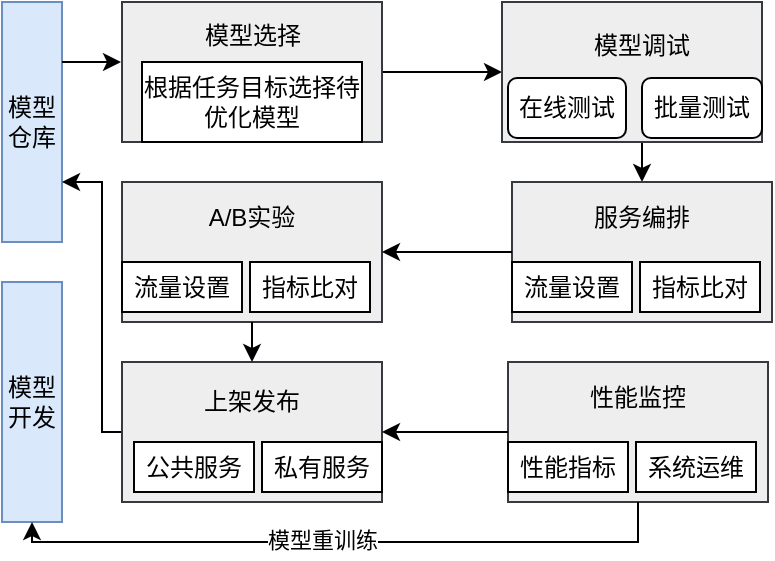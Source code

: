 <mxfile version="22.0.8" type="github" pages="3">
  <diagram name="模型迭代训练" id="vOQCpQKDUPRhvFcQO0uY">
    <mxGraphModel dx="600" dy="365" grid="1" gridSize="10" guides="1" tooltips="1" connect="1" arrows="1" fold="1" page="1" pageScale="1" pageWidth="827" pageHeight="1169" math="0" shadow="0">
      <root>
        <mxCell id="0" />
        <mxCell id="1" parent="0" />
        <mxCell id="-KXL-7Pj32lb5NfDhm4x-1" value="模型仓库" style="rounded=0;whiteSpace=wrap;html=1;fillColor=#dae8fc;strokeColor=#6c8ebf;" parent="1" vertex="1">
          <mxGeometry x="50" y="90" width="30" height="120" as="geometry" />
        </mxCell>
        <mxCell id="-KXL-7Pj32lb5NfDhm4x-2" value="模型开发" style="rounded=0;whiteSpace=wrap;html=1;fillColor=#dae8fc;strokeColor=#6c8ebf;" parent="1" vertex="1">
          <mxGeometry x="50" y="230" width="30" height="120" as="geometry" />
        </mxCell>
        <mxCell id="YMJfxToZ6Bt_KdeRJjBz-29" style="edgeStyle=orthogonalEdgeStyle;rounded=0;orthogonalLoop=1;jettySize=auto;html=1;exitX=1;exitY=0.5;exitDx=0;exitDy=0;entryX=0;entryY=0.5;entryDx=0;entryDy=0;" edge="1" parent="1" source="-KXL-7Pj32lb5NfDhm4x-3" target="-KXL-7Pj32lb5NfDhm4x-4">
          <mxGeometry relative="1" as="geometry" />
        </mxCell>
        <mxCell id="-KXL-7Pj32lb5NfDhm4x-3" value="" style="rounded=0;whiteSpace=wrap;html=1;fillColor=#eeeeee;strokeColor=#36393d;" parent="1" vertex="1">
          <mxGeometry x="110" y="90" width="130" height="70" as="geometry" />
        </mxCell>
        <mxCell id="YMJfxToZ6Bt_KdeRJjBz-28" style="edgeStyle=orthogonalEdgeStyle;rounded=0;orthogonalLoop=1;jettySize=auto;html=1;exitX=0.5;exitY=1;exitDx=0;exitDy=0;entryX=0.5;entryY=0;entryDx=0;entryDy=0;" edge="1" parent="1" source="-KXL-7Pj32lb5NfDhm4x-4" target="YMJfxToZ6Bt_KdeRJjBz-14">
          <mxGeometry relative="1" as="geometry" />
        </mxCell>
        <mxCell id="-KXL-7Pj32lb5NfDhm4x-4" value="" style="rounded=0;whiteSpace=wrap;html=1;fillColor=#eeeeee;strokeColor=#36393d;" parent="1" vertex="1">
          <mxGeometry x="300" y="90" width="130" height="70" as="geometry" />
        </mxCell>
        <mxCell id="-KXL-7Pj32lb5NfDhm4x-5" value="在线测试" style="rounded=1;whiteSpace=wrap;html=1;" parent="1" vertex="1">
          <mxGeometry x="303" y="128" width="59" height="30" as="geometry" />
        </mxCell>
        <mxCell id="-KXL-7Pj32lb5NfDhm4x-6" value="模型调试" style="rounded=1;whiteSpace=wrap;html=1;strokeColor=none;fillColor=none;" parent="1" vertex="1">
          <mxGeometry x="340" y="97" width="60" height="30" as="geometry" />
        </mxCell>
        <mxCell id="-KXL-7Pj32lb5NfDhm4x-7" value="批量测试" style="rounded=1;whiteSpace=wrap;html=1;" parent="1" vertex="1">
          <mxGeometry x="370" y="128" width="60" height="30" as="geometry" />
        </mxCell>
        <mxCell id="YMJfxToZ6Bt_KdeRJjBz-1" value="根据任务目标选择待优化模型" style="rounded=0;whiteSpace=wrap;html=1;" vertex="1" parent="1">
          <mxGeometry x="120" y="120" width="110" height="40" as="geometry" />
        </mxCell>
        <mxCell id="YMJfxToZ6Bt_KdeRJjBz-2" value="模型选择" style="text;html=1;strokeColor=none;fillColor=none;align=center;verticalAlign=middle;whiteSpace=wrap;rounded=0;" vertex="1" parent="1">
          <mxGeometry x="147.5" y="97" width="55" height="20" as="geometry" />
        </mxCell>
        <mxCell id="YMJfxToZ6Bt_KdeRJjBz-32" style="edgeStyle=orthogonalEdgeStyle;rounded=0;orthogonalLoop=1;jettySize=auto;html=1;exitX=0;exitY=0.5;exitDx=0;exitDy=0;entryX=1;entryY=0.75;entryDx=0;entryDy=0;" edge="1" parent="1" source="YMJfxToZ6Bt_KdeRJjBz-4" target="-KXL-7Pj32lb5NfDhm4x-1">
          <mxGeometry relative="1" as="geometry">
            <Array as="points">
              <mxPoint x="100" y="305" />
              <mxPoint x="100" y="180" />
            </Array>
          </mxGeometry>
        </mxCell>
        <mxCell id="YMJfxToZ6Bt_KdeRJjBz-4" value="" style="rounded=0;whiteSpace=wrap;html=1;fillColor=#eeeeee;strokeColor=#36393d;" vertex="1" parent="1">
          <mxGeometry x="110" y="270" width="130" height="70" as="geometry" />
        </mxCell>
        <mxCell id="YMJfxToZ6Bt_KdeRJjBz-5" value="上架发布" style="rounded=0;whiteSpace=wrap;html=1;fillColor=none;strokeColor=none;" vertex="1" parent="1">
          <mxGeometry x="145" y="277.5" width="60" height="25" as="geometry" />
        </mxCell>
        <mxCell id="YMJfxToZ6Bt_KdeRJjBz-6" value="私有服务" style="rounded=0;whiteSpace=wrap;html=1;fillColor=default;strokeColor=default;" vertex="1" parent="1">
          <mxGeometry x="180" y="310" width="60" height="25" as="geometry" />
        </mxCell>
        <mxCell id="YMJfxToZ6Bt_KdeRJjBz-7" value="公共服务" style="rounded=0;whiteSpace=wrap;html=1;fillColor=default;strokeColor=default;" vertex="1" parent="1">
          <mxGeometry x="116" y="310" width="60" height="25" as="geometry" />
        </mxCell>
        <mxCell id="YMJfxToZ6Bt_KdeRJjBz-12" value="" style="group" vertex="1" connectable="0" parent="1">
          <mxGeometry x="110" y="180" width="130" height="70" as="geometry" />
        </mxCell>
        <mxCell id="YMJfxToZ6Bt_KdeRJjBz-3" value="" style="rounded=0;whiteSpace=wrap;html=1;fillColor=#eeeeee;strokeColor=#36393d;" vertex="1" parent="YMJfxToZ6Bt_KdeRJjBz-12">
          <mxGeometry width="130" height="70" as="geometry" />
        </mxCell>
        <mxCell id="YMJfxToZ6Bt_KdeRJjBz-8" value="指标比对" style="rounded=0;whiteSpace=wrap;html=1;fillColor=default;strokeColor=default;" vertex="1" parent="YMJfxToZ6Bt_KdeRJjBz-12">
          <mxGeometry x="64" y="40" width="60" height="25" as="geometry" />
        </mxCell>
        <mxCell id="YMJfxToZ6Bt_KdeRJjBz-9" value="流量设置" style="rounded=0;whiteSpace=wrap;html=1;fillColor=default;strokeColor=default;" vertex="1" parent="YMJfxToZ6Bt_KdeRJjBz-12">
          <mxGeometry y="40" width="60" height="25" as="geometry" />
        </mxCell>
        <mxCell id="YMJfxToZ6Bt_KdeRJjBz-11" value="A/B实验" style="rounded=0;whiteSpace=wrap;html=1;fillColor=none;strokeColor=none;" vertex="1" parent="YMJfxToZ6Bt_KdeRJjBz-12">
          <mxGeometry x="35" y="5" width="60" height="25" as="geometry" />
        </mxCell>
        <mxCell id="YMJfxToZ6Bt_KdeRJjBz-13" value="" style="group" vertex="1" connectable="0" parent="1">
          <mxGeometry x="305" y="180" width="130" height="70" as="geometry" />
        </mxCell>
        <mxCell id="YMJfxToZ6Bt_KdeRJjBz-14" value="" style="rounded=0;whiteSpace=wrap;html=1;fillColor=#eeeeee;strokeColor=#36393d;" vertex="1" parent="YMJfxToZ6Bt_KdeRJjBz-13">
          <mxGeometry width="130" height="70" as="geometry" />
        </mxCell>
        <mxCell id="YMJfxToZ6Bt_KdeRJjBz-15" value="指标比对" style="rounded=0;whiteSpace=wrap;html=1;fillColor=default;strokeColor=default;" vertex="1" parent="YMJfxToZ6Bt_KdeRJjBz-13">
          <mxGeometry x="64" y="40" width="60" height="25" as="geometry" />
        </mxCell>
        <mxCell id="YMJfxToZ6Bt_KdeRJjBz-16" value="流量设置" style="rounded=0;whiteSpace=wrap;html=1;fillColor=default;strokeColor=default;" vertex="1" parent="YMJfxToZ6Bt_KdeRJjBz-13">
          <mxGeometry y="40" width="60" height="25" as="geometry" />
        </mxCell>
        <mxCell id="YMJfxToZ6Bt_KdeRJjBz-17" value="服务编排" style="rounded=0;whiteSpace=wrap;html=1;fillColor=none;strokeColor=none;" vertex="1" parent="YMJfxToZ6Bt_KdeRJjBz-13">
          <mxGeometry x="35" y="5" width="60" height="25" as="geometry" />
        </mxCell>
        <mxCell id="YMJfxToZ6Bt_KdeRJjBz-20" value="" style="group" vertex="1" connectable="0" parent="1">
          <mxGeometry x="303" y="270" width="130" height="70" as="geometry" />
        </mxCell>
        <mxCell id="YMJfxToZ6Bt_KdeRJjBz-21" value="" style="rounded=0;whiteSpace=wrap;html=1;fillColor=#eeeeee;strokeColor=#36393d;" vertex="1" parent="YMJfxToZ6Bt_KdeRJjBz-20">
          <mxGeometry width="130" height="70" as="geometry" />
        </mxCell>
        <mxCell id="YMJfxToZ6Bt_KdeRJjBz-22" value="系统运维" style="rounded=0;whiteSpace=wrap;html=1;fillColor=default;strokeColor=default;" vertex="1" parent="YMJfxToZ6Bt_KdeRJjBz-20">
          <mxGeometry x="64" y="40" width="60" height="25" as="geometry" />
        </mxCell>
        <mxCell id="YMJfxToZ6Bt_KdeRJjBz-23" value="性能指标" style="rounded=0;whiteSpace=wrap;html=1;fillColor=default;strokeColor=default;" vertex="1" parent="YMJfxToZ6Bt_KdeRJjBz-20">
          <mxGeometry y="40" width="60" height="25" as="geometry" />
        </mxCell>
        <mxCell id="YMJfxToZ6Bt_KdeRJjBz-24" value="性能监控" style="rounded=0;whiteSpace=wrap;html=1;fillColor=none;strokeColor=none;" vertex="1" parent="YMJfxToZ6Bt_KdeRJjBz-20">
          <mxGeometry x="35" y="5" width="60" height="25" as="geometry" />
        </mxCell>
        <mxCell id="YMJfxToZ6Bt_KdeRJjBz-25" style="edgeStyle=orthogonalEdgeStyle;rounded=0;orthogonalLoop=1;jettySize=auto;html=1;exitX=0.5;exitY=1;exitDx=0;exitDy=0;entryX=0.5;entryY=1;entryDx=0;entryDy=0;" edge="1" parent="1" source="YMJfxToZ6Bt_KdeRJjBz-21" target="-KXL-7Pj32lb5NfDhm4x-2">
          <mxGeometry relative="1" as="geometry" />
        </mxCell>
        <mxCell id="YMJfxToZ6Bt_KdeRJjBz-31" value="模型重训练" style="edgeLabel;html=1;align=center;verticalAlign=middle;resizable=0;points=[];" vertex="1" connectable="0" parent="YMJfxToZ6Bt_KdeRJjBz-25">
          <mxGeometry x="-0.117" y="-1" relative="1" as="geometry">
            <mxPoint x="-31" as="offset" />
          </mxGeometry>
        </mxCell>
        <mxCell id="YMJfxToZ6Bt_KdeRJjBz-26" style="edgeStyle=orthogonalEdgeStyle;rounded=0;orthogonalLoop=1;jettySize=auto;html=1;exitX=0.5;exitY=1;exitDx=0;exitDy=0;entryX=0.5;entryY=0;entryDx=0;entryDy=0;" edge="1" parent="1" source="YMJfxToZ6Bt_KdeRJjBz-3" target="YMJfxToZ6Bt_KdeRJjBz-4">
          <mxGeometry relative="1" as="geometry" />
        </mxCell>
        <mxCell id="YMJfxToZ6Bt_KdeRJjBz-27" style="edgeStyle=orthogonalEdgeStyle;rounded=0;orthogonalLoop=1;jettySize=auto;html=1;exitX=0;exitY=0.5;exitDx=0;exitDy=0;entryX=1;entryY=0.5;entryDx=0;entryDy=0;" edge="1" parent="1" source="YMJfxToZ6Bt_KdeRJjBz-14" target="YMJfxToZ6Bt_KdeRJjBz-3">
          <mxGeometry relative="1" as="geometry" />
        </mxCell>
        <mxCell id="YMJfxToZ6Bt_KdeRJjBz-30" style="edgeStyle=orthogonalEdgeStyle;rounded=0;orthogonalLoop=1;jettySize=auto;html=1;entryX=1;entryY=0.5;entryDx=0;entryDy=0;" edge="1" parent="1" source="YMJfxToZ6Bt_KdeRJjBz-21" target="YMJfxToZ6Bt_KdeRJjBz-4">
          <mxGeometry relative="1" as="geometry" />
        </mxCell>
        <mxCell id="YMJfxToZ6Bt_KdeRJjBz-33" style="edgeStyle=orthogonalEdgeStyle;rounded=0;orthogonalLoop=1;jettySize=auto;html=1;exitX=1;exitY=0.25;exitDx=0;exitDy=0;entryX=-0.004;entryY=0.431;entryDx=0;entryDy=0;entryPerimeter=0;" edge="1" parent="1" source="-KXL-7Pj32lb5NfDhm4x-1" target="-KXL-7Pj32lb5NfDhm4x-3">
          <mxGeometry relative="1" as="geometry" />
        </mxCell>
      </root>
    </mxGraphModel>
  </diagram>
  <diagram id="fbxYqdU-Kx4q0SOrSQS0" name="MLops架构实现">
    <mxGraphModel dx="2577" dy="1063" grid="1" gridSize="10" guides="1" tooltips="1" connect="1" arrows="1" fold="1" page="1" pageScale="1" pageWidth="827" pageHeight="1169" math="0" shadow="0">
      <root>
        <mxCell id="0" />
        <mxCell id="1" parent="0" />
        <mxCell id="o4RuP2N1qxj_iw6pKJt9-1" value="" style="rounded=0;whiteSpace=wrap;html=1;fillColor=#dae8fc;strokeColor=#6c8ebf;" parent="1" vertex="1">
          <mxGeometry x="509" y="106" width="110" height="300" as="geometry" />
        </mxCell>
        <mxCell id="o4RuP2N1qxj_iw6pKJt9-2" value="&lt;b&gt;&lt;font color=&quot;#ff0000&quot;&gt;持续监控流水线&lt;/font&gt;&lt;/b&gt;" style="rounded=0;whiteSpace=wrap;html=1;strokeColor=none;fillColor=none;" parent="1" vertex="1">
          <mxGeometry x="509" y="108" width="110" height="28" as="geometry" />
        </mxCell>
        <mxCell id="o4RuP2N1qxj_iw6pKJt9-3" value="操作监控" style="rounded=0;whiteSpace=wrap;html=1;" parent="1" vertex="1">
          <mxGeometry x="524" y="136" width="85" height="30" as="geometry" />
        </mxCell>
        <mxCell id="o4RuP2N1qxj_iw6pKJt9-4" value="资源监控" style="rounded=0;whiteSpace=wrap;html=1;" parent="1" vertex="1">
          <mxGeometry x="524" y="213" width="85" height="30" as="geometry" />
        </mxCell>
        <mxCell id="o4RuP2N1qxj_iw6pKJt9-5" value="模型监控" style="rounded=0;whiteSpace=wrap;html=1;" parent="1" vertex="1">
          <mxGeometry x="524" y="174" width="85" height="30" as="geometry" />
        </mxCell>
        <mxCell id="o4RuP2N1qxj_iw6pKJt9-6" value="效果监控" style="rounded=0;whiteSpace=wrap;html=1;" parent="1" vertex="1">
          <mxGeometry x="524" y="288" width="85" height="30" as="geometry" />
        </mxCell>
        <mxCell id="o4RuP2N1qxj_iw6pKJt9-7" value="服务监控" style="rounded=0;whiteSpace=wrap;html=1;" parent="1" vertex="1">
          <mxGeometry x="524" y="252" width="85" height="30" as="geometry" />
        </mxCell>
        <mxCell id="o4RuP2N1qxj_iw6pKJt9-8" value="数据监控" style="rounded=0;whiteSpace=wrap;html=1;" parent="1" vertex="1">
          <mxGeometry x="524" y="327" width="85" height="30" as="geometry" />
        </mxCell>
        <mxCell id="o4RuP2N1qxj_iw6pKJt9-9" value="流水线监控" style="rounded=0;whiteSpace=wrap;html=1;" parent="1" vertex="1">
          <mxGeometry x="524" y="364" width="85" height="30" as="geometry" />
        </mxCell>
        <mxCell id="o4RuP2N1qxj_iw6pKJt9-34" value="" style="rounded=0;whiteSpace=wrap;html=1;fillColor=#e1d5e7;strokeColor=#9673a6;" parent="1" vertex="1">
          <mxGeometry x="-119" y="60" width="120" height="60" as="geometry" />
        </mxCell>
        <mxCell id="o4RuP2N1qxj_iw6pKJt9-36" value="Code归档" style="rounded=0;whiteSpace=wrap;html=1;fillColor=none;strokeColor=none;" parent="1" vertex="1">
          <mxGeometry x="-95" y="62" width="67" height="20" as="geometry" />
        </mxCell>
        <mxCell id="o4RuP2N1qxj_iw6pKJt9-37" value="算法/脚本/配置/服务/模型" style="rounded=0;whiteSpace=wrap;html=1;fillColor=#ffff88;strokeColor=#36393d;" parent="1" vertex="1">
          <mxGeometry x="-115" y="82" width="107" height="32" as="geometry" />
        </mxCell>
        <mxCell id="OuwUdNs2WxtugNAK-we9-69" style="edgeStyle=orthogonalEdgeStyle;rounded=0;orthogonalLoop=1;jettySize=auto;html=1;exitX=1;exitY=0.5;exitDx=0;exitDy=0;entryX=0;entryY=0.5;entryDx=0;entryDy=0;" edge="1" parent="1" target="o4RuP2N1qxj_iw6pKJt9-17">
          <mxGeometry relative="1" as="geometry">
            <mxPoint x="497" y="91" as="sourcePoint" />
            <mxPoint x="468.72" y="373.275" as="targetPoint" />
            <Array as="points">
              <mxPoint x="507" y="91" />
              <mxPoint x="507" y="406" />
            </Array>
          </mxGeometry>
        </mxCell>
        <mxCell id="o4RuP2N1qxj_iw6pKJt9-38" value="" style="rounded=0;whiteSpace=wrap;html=1;fillColor=#eeeeee;strokeColor=#36393d;" parent="1" vertex="1">
          <mxGeometry x="8" y="60" width="492" height="62" as="geometry" />
        </mxCell>
        <mxCell id="o4RuP2N1qxj_iw6pKJt9-47" style="edgeStyle=orthogonalEdgeStyle;rounded=0;orthogonalLoop=1;jettySize=auto;html=1;exitX=1;exitY=0.5;exitDx=0;exitDy=0;entryX=0;entryY=0.5;entryDx=0;entryDy=0;" parent="1" source="o4RuP2N1qxj_iw6pKJt9-40" target="o4RuP2N1qxj_iw6pKJt9-41" edge="1">
          <mxGeometry relative="1" as="geometry" />
        </mxCell>
        <mxCell id="o4RuP2N1qxj_iw6pKJt9-40" value="代码仓" style="rounded=0;whiteSpace=wrap;html=1;fillColor=#ffff88;strokeColor=#36393d;" parent="1" vertex="1">
          <mxGeometry x="14" y="82" width="60" height="30" as="geometry" />
        </mxCell>
        <mxCell id="o4RuP2N1qxj_iw6pKJt9-48" style="edgeStyle=orthogonalEdgeStyle;rounded=0;orthogonalLoop=1;jettySize=auto;html=1;exitX=1;exitY=0.5;exitDx=0;exitDy=0;entryX=0;entryY=0.5;entryDx=0;entryDy=0;" parent="1" source="o4RuP2N1qxj_iw6pKJt9-41" target="o4RuP2N1qxj_iw6pKJt9-43" edge="1">
          <mxGeometry relative="1" as="geometry" />
        </mxCell>
        <mxCell id="o4RuP2N1qxj_iw6pKJt9-41" value="静态扫描-&amp;gt;编译-&amp;gt;测试-&amp;gt;打包" style="rounded=0;whiteSpace=wrap;html=1;fillColor=#ffff88;strokeColor=#36393d;" parent="1" vertex="1">
          <mxGeometry x="95" y="82" width="160" height="30" as="geometry" />
        </mxCell>
        <mxCell id="o4RuP2N1qxj_iw6pKJt9-80" style="edgeStyle=orthogonalEdgeStyle;rounded=0;orthogonalLoop=1;jettySize=auto;html=1;" parent="1" source="o4RuP2N1qxj_iw6pKJt9-43" target="o4RuP2N1qxj_iw6pKJt9-49" edge="1">
          <mxGeometry relative="1" as="geometry" />
        </mxCell>
        <mxCell id="o4RuP2N1qxj_iw6pKJt9-43" value="发布" style="rounded=0;whiteSpace=wrap;html=1;fillColor=#ffff88;strokeColor=#36393d;" parent="1" vertex="1">
          <mxGeometry x="275" y="82" width="41" height="30" as="geometry" />
        </mxCell>
        <mxCell id="o4RuP2N1qxj_iw6pKJt9-44" value="&lt;b&gt;&lt;font color=&quot;#ff0000&quot;&gt;持续集成水流线&lt;/font&gt;&lt;/b&gt;" style="rounded=1;whiteSpace=wrap;html=1;fillColor=none;strokeColor=none;" parent="1" vertex="1">
          <mxGeometry x="200" y="62" width="120" height="20" as="geometry" />
        </mxCell>
        <mxCell id="o4RuP2N1qxj_iw6pKJt9-46" style="edgeStyle=orthogonalEdgeStyle;rounded=0;orthogonalLoop=1;jettySize=auto;html=1;exitX=1;exitY=0.5;exitDx=0;exitDy=0;entryX=-0.015;entryY=0.527;entryDx=0;entryDy=0;entryPerimeter=0;" parent="1" source="o4RuP2N1qxj_iw6pKJt9-37" target="o4RuP2N1qxj_iw6pKJt9-40" edge="1">
          <mxGeometry relative="1" as="geometry" />
        </mxCell>
        <mxCell id="o4RuP2N1qxj_iw6pKJt9-49" value="代码+数据+&lt;br&gt;模型持续集成" style="shape=parallelogram;perimeter=parallelogramPerimeter;whiteSpace=wrap;html=1;fixedSize=1;fillColor=#cdeb8b;strokeColor=#36393d;" parent="1" vertex="1">
          <mxGeometry x="358" y="77" width="139" height="40" as="geometry" />
        </mxCell>
        <mxCell id="o4RuP2N1qxj_iw6pKJt9-52" value="" style="group" parent="1" vertex="1" connectable="0">
          <mxGeometry x="74" y="289" width="290" height="40" as="geometry" />
        </mxCell>
        <mxCell id="o4RuP2N1qxj_iw6pKJt9-28" value="" style="shape=dataStorage;whiteSpace=wrap;html=1;fixedSize=1;rotation=0;fillColor=#d5e8d4;strokeColor=#82b366;" parent="o4RuP2N1qxj_iw6pKJt9-52" vertex="1">
          <mxGeometry x="50" width="240" height="40" as="geometry" />
        </mxCell>
        <mxCell id="o4RuP2N1qxj_iw6pKJt9-31" value="数据处理" style="rounded=0;whiteSpace=wrap;html=1;" parent="o4RuP2N1qxj_iw6pKJt9-52" vertex="1">
          <mxGeometry x="75" y="14.9" width="54" height="23.1" as="geometry" />
        </mxCell>
        <mxCell id="o4RuP2N1qxj_iw6pKJt9-32" value="模型重训练" style="rounded=0;whiteSpace=wrap;html=1;" parent="o4RuP2N1qxj_iw6pKJt9-52" vertex="1">
          <mxGeometry x="137" y="14.9" width="67.4" height="23.1" as="geometry" />
        </mxCell>
        <mxCell id="o4RuP2N1qxj_iw6pKJt9-33" value="模型评估" style="rounded=0;whiteSpace=wrap;html=1;" parent="o4RuP2N1qxj_iw6pKJt9-52" vertex="1">
          <mxGeometry x="210" y="14.9" width="58.1" height="23.1" as="geometry" />
        </mxCell>
        <mxCell id="OuwUdNs2WxtugNAK-we9-46" value="&lt;b style=&quot;border-color: var(--border-color); color: rgb(255, 0, 0);&quot;&gt;模型持续训练流水线&lt;/b&gt;" style="text;html=1;strokeColor=none;fillColor=none;align=center;verticalAlign=middle;whiteSpace=wrap;rounded=0;" vertex="1" parent="o4RuP2N1qxj_iw6pKJt9-52">
          <mxGeometry x="115" width="112" height="11" as="geometry" />
        </mxCell>
        <mxCell id="o4RuP2N1qxj_iw6pKJt9-55" value="&lt;br&gt;结构化数据/特征库（&lt;b&gt;本地+远端&lt;/b&gt;）" style="strokeWidth=2;html=1;shape=mxgraph.flowchart.database;whiteSpace=wrap;" parent="1" vertex="1">
          <mxGeometry x="300" y="193" width="94" height="50" as="geometry" />
        </mxCell>
        <mxCell id="o4RuP2N1qxj_iw6pKJt9-56" style="edgeStyle=orthogonalEdgeStyle;rounded=0;orthogonalLoop=1;jettySize=auto;html=1;exitX=1;exitY=0.5;exitDx=0;exitDy=0;exitPerimeter=0;entryX=0.878;entryY=0.005;entryDx=0;entryDy=0;entryPerimeter=0;" parent="1" source="o4RuP2N1qxj_iw6pKJt9-55" target="OuwUdNs2WxtugNAK-we9-65" edge="1">
          <mxGeometry relative="1" as="geometry">
            <mxPoint x="413" y="340" as="targetPoint" />
          </mxGeometry>
        </mxCell>
        <mxCell id="o4RuP2N1qxj_iw6pKJt9-57" style="edgeStyle=orthogonalEdgeStyle;rounded=0;orthogonalLoop=1;jettySize=auto;html=1;exitX=0.341;exitY=0.988;exitDx=0;exitDy=0;exitPerimeter=0;entryX=0.867;entryY=0.026;entryDx=0;entryDy=0;entryPerimeter=0;" parent="1" source="o4RuP2N1qxj_iw6pKJt9-55" target="o4RuP2N1qxj_iw6pKJt9-28" edge="1">
          <mxGeometry relative="1" as="geometry">
            <Array as="points" />
          </mxGeometry>
        </mxCell>
        <mxCell id="6F16asi0JAcUh3ctn1R7-11" style="edgeStyle=orthogonalEdgeStyle;rounded=0;orthogonalLoop=1;jettySize=auto;html=1;exitX=0;exitY=0.5;exitDx=0;exitDy=0;exitPerimeter=0;entryX=0;entryY=0.5;entryDx=0;entryDy=0;fontStyle=0" edge="1" parent="1" source="o4RuP2N1qxj_iw6pKJt9-58" target="OuwUdNs2WxtugNAK-we9-17">
          <mxGeometry relative="1" as="geometry" />
        </mxCell>
        <mxCell id="6F16asi0JAcUh3ctn1R7-12" value="&lt;b&gt;读取&lt;/b&gt;" style="edgeLabel;html=1;align=center;verticalAlign=middle;resizable=0;points=[];" vertex="1" connectable="0" parent="6F16asi0JAcUh3ctn1R7-11">
          <mxGeometry x="-0.096" y="1" relative="1" as="geometry">
            <mxPoint as="offset" />
          </mxGeometry>
        </mxCell>
        <mxCell id="o4RuP2N1qxj_iw6pKJt9-58" value="多源数据" style="strokeWidth=2;html=1;shape=mxgraph.flowchart.database;whiteSpace=wrap;" parent="1" vertex="1">
          <mxGeometry x="-100" y="143" width="60" height="35" as="geometry" />
        </mxCell>
        <mxCell id="o4RuP2N1qxj_iw6pKJt9-69" style="edgeStyle=orthogonalEdgeStyle;rounded=0;orthogonalLoop=1;jettySize=auto;html=1;exitX=1;exitY=0.5;exitDx=0;exitDy=0;entryX=0.5;entryY=0;entryDx=0;entryDy=0;entryPerimeter=0;" parent="1" source="o4RuP2N1qxj_iw6pKJt9-64" target="o4RuP2N1qxj_iw6pKJt9-55" edge="1">
          <mxGeometry relative="1" as="geometry">
            <Array as="points">
              <mxPoint x="347" y="161" />
            </Array>
          </mxGeometry>
        </mxCell>
        <mxCell id="OuwUdNs2WxtugNAK-we9-13" value="" style="group" vertex="1" connectable="0" parent="1">
          <mxGeometry x="-20" y="125" width="340" height="57.75" as="geometry" />
        </mxCell>
        <mxCell id="o4RuP2N1qxj_iw6pKJt9-70" value="" style="group" parent="OuwUdNs2WxtugNAK-we9-13" vertex="1" connectable="0">
          <mxGeometry y="20" width="340" height="37.75" as="geometry" />
        </mxCell>
        <mxCell id="o4RuP2N1qxj_iw6pKJt9-71" value="" style="rounded=0;whiteSpace=wrap;html=1;fillColor=#cdeb8b;strokeColor=#36393d;" parent="o4RuP2N1qxj_iw6pKJt9-70" vertex="1">
          <mxGeometry y="-20" width="340" height="57.75" as="geometry" />
        </mxCell>
        <mxCell id="o4RuP2N1qxj_iw6pKJt9-59" value="数据接入" style="shape=parallelogram;html=1;strokeWidth=1;perimeter=parallelogramPerimeter;whiteSpace=wrap;rounded=0;arcSize=12;size=0.23;" parent="o4RuP2N1qxj_iw6pKJt9-70" vertex="1">
          <mxGeometry y="1.5" width="67" height="32" as="geometry" />
        </mxCell>
        <mxCell id="o4RuP2N1qxj_iw6pKJt9-60" value="数据治理" style="shape=parallelogram;html=1;strokeWidth=1;perimeter=parallelogramPerimeter;whiteSpace=wrap;rounded=0;arcSize=12;size=0.23;" parent="o4RuP2N1qxj_iw6pKJt9-70" vertex="1">
          <mxGeometry x="67" y="1.5" width="69" height="32" as="geometry" />
        </mxCell>
        <mxCell id="o4RuP2N1qxj_iw6pKJt9-61" value="高质量&lt;br&gt;管理" style="shape=parallelogram;html=1;strokeWidth=1;perimeter=parallelogramPerimeter;whiteSpace=wrap;rounded=0;arcSize=12;size=0.23;" parent="o4RuP2N1qxj_iw6pKJt9-70" vertex="1">
          <mxGeometry x="136" y="1.5" width="68" height="32" as="geometry" />
        </mxCell>
        <mxCell id="o4RuP2N1qxj_iw6pKJt9-66" style="edgeStyle=orthogonalEdgeStyle;rounded=0;orthogonalLoop=1;jettySize=auto;html=1;exitX=1;exitY=0.5;exitDx=0;exitDy=0;entryX=0;entryY=0.5;entryDx=0;entryDy=0;" parent="o4RuP2N1qxj_iw6pKJt9-70" source="o4RuP2N1qxj_iw6pKJt9-60" target="o4RuP2N1qxj_iw6pKJt9-61" edge="1">
          <mxGeometry relative="1" as="geometry" />
        </mxCell>
        <mxCell id="o4RuP2N1qxj_iw6pKJt9-62" value="数据处理" style="shape=parallelogram;html=1;strokeWidth=1;perimeter=parallelogramPerimeter;whiteSpace=wrap;rounded=0;arcSize=12;size=0.23;" parent="o4RuP2N1qxj_iw6pKJt9-70" vertex="1">
          <mxGeometry x="204" y="1.5" width="62" height="32" as="geometry" />
        </mxCell>
        <mxCell id="o4RuP2N1qxj_iw6pKJt9-64" value="特征工程" style="shape=parallelogram;html=1;strokeWidth=1;perimeter=parallelogramPerimeter;whiteSpace=wrap;rounded=0;arcSize=12;size=0.23;" parent="o4RuP2N1qxj_iw6pKJt9-70" vertex="1">
          <mxGeometry x="270" width="62" height="32" as="geometry" />
        </mxCell>
        <mxCell id="o4RuP2N1qxj_iw6pKJt9-67" style="edgeStyle=orthogonalEdgeStyle;rounded=0;orthogonalLoop=1;jettySize=auto;html=1;exitX=1;exitY=0.5;exitDx=0;exitDy=0;entryX=0;entryY=0.5;entryDx=0;entryDy=0;" parent="o4RuP2N1qxj_iw6pKJt9-70" source="o4RuP2N1qxj_iw6pKJt9-61" target="o4RuP2N1qxj_iw6pKJt9-62" edge="1">
          <mxGeometry relative="1" as="geometry" />
        </mxCell>
        <mxCell id="o4RuP2N1qxj_iw6pKJt9-65" style="edgeStyle=orthogonalEdgeStyle;rounded=0;orthogonalLoop=1;jettySize=auto;html=1;exitX=1;exitY=0.5;exitDx=0;exitDy=0;entryX=0.129;entryY=0.508;entryDx=0;entryDy=0;entryPerimeter=0;" parent="o4RuP2N1qxj_iw6pKJt9-70" source="o4RuP2N1qxj_iw6pKJt9-59" target="o4RuP2N1qxj_iw6pKJt9-60" edge="1">
          <mxGeometry relative="1" as="geometry" />
        </mxCell>
        <mxCell id="o4RuP2N1qxj_iw6pKJt9-68" style="edgeStyle=orthogonalEdgeStyle;rounded=0;orthogonalLoop=1;jettySize=auto;html=1;exitX=1;exitY=0.5;exitDx=0;exitDy=0;entryX=0.085;entryY=0.528;entryDx=0;entryDy=0;entryPerimeter=0;" parent="o4RuP2N1qxj_iw6pKJt9-70" source="o4RuP2N1qxj_iw6pKJt9-62" target="o4RuP2N1qxj_iw6pKJt9-64" edge="1">
          <mxGeometry relative="1" as="geometry" />
        </mxCell>
        <mxCell id="o4RuP2N1qxj_iw6pKJt9-75" value="&lt;font color=&quot;#ff0000&quot;&gt;&lt;b&gt;数据工程流水线&lt;/b&gt;&lt;/font&gt;" style="rounded=1;whiteSpace=wrap;html=1;fillColor=none;strokeColor=none;" parent="OuwUdNs2WxtugNAK-we9-13" vertex="1">
          <mxGeometry x="110" width="120" height="20" as="geometry" />
        </mxCell>
        <mxCell id="o4RuP2N1qxj_iw6pKJt9-79" style="edgeStyle=orthogonalEdgeStyle;rounded=0;orthogonalLoop=1;jettySize=auto;html=1;exitX=1;exitY=0.5;exitDx=0;exitDy=0;exitPerimeter=0;" parent="OuwUdNs2WxtugNAK-we9-13" source="o4RuP2N1qxj_iw6pKJt9-58" edge="1">
          <mxGeometry relative="1" as="geometry">
            <mxPoint x="10" y="35" as="targetPoint" />
          </mxGeometry>
        </mxCell>
        <mxCell id="OuwUdNs2WxtugNAK-we9-17" value="" style="rounded=0;whiteSpace=wrap;html=1;fillColor=#d5e8d4;strokeColor=#82b366;" vertex="1" parent="1">
          <mxGeometry x="-100" y="203" width="380" height="36" as="geometry" />
        </mxCell>
        <mxCell id="OuwUdNs2WxtugNAK-we9-18" value="数据分析" style="shape=parallelogram;html=1;strokeWidth=1;perimeter=parallelogramPerimeter;whiteSpace=wrap;rounded=0;arcSize=12;size=0.23;" vertex="1" parent="1">
          <mxGeometry x="-92" y="205.75" width="67" height="32" as="geometry" />
        </mxCell>
        <mxCell id="OuwUdNs2WxtugNAK-we9-19" value="模型训练" style="shape=parallelogram;html=1;strokeWidth=1;perimeter=parallelogramPerimeter;whiteSpace=wrap;rounded=0;arcSize=12;size=0.23;" vertex="1" parent="1">
          <mxGeometry x="-25" y="205.75" width="69" height="32" as="geometry" />
        </mxCell>
        <mxCell id="OuwUdNs2WxtugNAK-we9-34" style="edgeStyle=orthogonalEdgeStyle;rounded=0;orthogonalLoop=1;jettySize=auto;html=1;exitX=1;exitY=0.5;exitDx=0;exitDy=0;entryX=0;entryY=0.5;entryDx=0;entryDy=0;" edge="1" parent="1" source="OuwUdNs2WxtugNAK-we9-20" target="OuwUdNs2WxtugNAK-we9-22">
          <mxGeometry relative="1" as="geometry" />
        </mxCell>
        <mxCell id="OuwUdNs2WxtugNAK-we9-35" style="edgeStyle=orthogonalEdgeStyle;rounded=0;orthogonalLoop=1;jettySize=auto;html=1;exitX=0.5;exitY=0;exitDx=0;exitDy=0;entryX=0.5;entryY=0;entryDx=0;entryDy=0;dashed=1;" edge="1" parent="1" source="OuwUdNs2WxtugNAK-we9-20" target="OuwUdNs2WxtugNAK-we9-19">
          <mxGeometry relative="1" as="geometry" />
        </mxCell>
        <mxCell id="OuwUdNs2WxtugNAK-we9-41" value="&lt;b&gt;迭代优化&lt;/b&gt;" style="edgeLabel;html=1;align=center;verticalAlign=middle;resizable=0;points=[];" vertex="1" connectable="0" parent="OuwUdNs2WxtugNAK-we9-35">
          <mxGeometry x="0.094" relative="1" as="geometry">
            <mxPoint x="4" y="3" as="offset" />
          </mxGeometry>
        </mxCell>
        <mxCell id="OuwUdNs2WxtugNAK-we9-20" value="模型评估" style="shape=parallelogram;html=1;strokeWidth=1;perimeter=parallelogramPerimeter;whiteSpace=wrap;rounded=0;arcSize=12;size=0.23;" vertex="1" parent="1">
          <mxGeometry x="130" y="205.75" width="68" height="32" as="geometry" />
        </mxCell>
        <mxCell id="OuwUdNs2WxtugNAK-we9-30" style="edgeStyle=orthogonalEdgeStyle;rounded=0;orthogonalLoop=1;jettySize=auto;html=1;exitX=0.5;exitY=0;exitDx=0;exitDy=0;entryX=0;entryY=0.25;entryDx=0;entryDy=0;jumpStyle=arc;" edge="1" parent="1" source="OuwUdNs2WxtugNAK-we9-22" target="o4RuP2N1qxj_iw6pKJt9-37">
          <mxGeometry relative="1" as="geometry">
            <Array as="points">
              <mxPoint x="244" y="200" />
              <mxPoint x="-130" y="200" />
              <mxPoint x="-130" y="90" />
            </Array>
          </mxGeometry>
        </mxCell>
        <mxCell id="OuwUdNs2WxtugNAK-we9-22" value="模型导出" style="shape=parallelogram;html=1;strokeWidth=1;perimeter=parallelogramPerimeter;whiteSpace=wrap;rounded=0;arcSize=12;size=0.23;" vertex="1" parent="1">
          <mxGeometry x="213" y="205.75" width="62" height="32" as="geometry" />
        </mxCell>
        <mxCell id="OuwUdNs2WxtugNAK-we9-25" style="edgeStyle=orthogonalEdgeStyle;rounded=0;orthogonalLoop=1;jettySize=auto;html=1;exitX=1;exitY=0.5;exitDx=0;exitDy=0;entryX=0.129;entryY=0.508;entryDx=0;entryDy=0;entryPerimeter=0;" edge="1" parent="1" source="OuwUdNs2WxtugNAK-we9-18" target="OuwUdNs2WxtugNAK-we9-19">
          <mxGeometry relative="1" as="geometry" />
        </mxCell>
        <mxCell id="OuwUdNs2WxtugNAK-we9-40" style="edgeStyle=orthogonalEdgeStyle;rounded=0;orthogonalLoop=1;jettySize=auto;html=1;exitX=1;exitY=0.5;exitDx=0;exitDy=0;entryX=0;entryY=0.5;entryDx=0;entryDy=0;" edge="1" parent="1" source="OuwUdNs2WxtugNAK-we9-31" target="OuwUdNs2WxtugNAK-we9-20">
          <mxGeometry relative="1" as="geometry" />
        </mxCell>
        <mxCell id="OuwUdNs2WxtugNAK-we9-31" value="超参微调NAS" style="shape=parallelogram;html=1;strokeWidth=1;perimeter=parallelogramPerimeter;whiteSpace=wrap;rounded=0;arcSize=12;size=0.23;" vertex="1" parent="1">
          <mxGeometry x="49" y="204.75" width="68" height="34.25" as="geometry" />
        </mxCell>
        <mxCell id="OuwUdNs2WxtugNAK-we9-37" style="edgeStyle=orthogonalEdgeStyle;rounded=0;orthogonalLoop=1;jettySize=auto;html=1;exitX=1;exitY=0.5;exitDx=0;exitDy=0;entryX=0.136;entryY=0.496;entryDx=0;entryDy=0;entryPerimeter=0;" edge="1" parent="1" source="OuwUdNs2WxtugNAK-we9-19" target="OuwUdNs2WxtugNAK-we9-31">
          <mxGeometry relative="1" as="geometry" />
        </mxCell>
        <mxCell id="OuwUdNs2WxtugNAK-we9-47" value="&lt;b style=&quot;border-color: var(--border-color); color: rgb(255, 0, 0);&quot;&gt;模型实验训练流水线&lt;/b&gt;" style="text;html=1;strokeColor=none;fillColor=none;align=center;verticalAlign=middle;whiteSpace=wrap;rounded=0;" vertex="1" parent="1">
          <mxGeometry x="27" y="237.75" width="112" height="11" as="geometry" />
        </mxCell>
        <mxCell id="OuwUdNs2WxtugNAK-we9-63" value="" style="group" vertex="1" connectable="0" parent="1">
          <mxGeometry x="407" y="122" width="90" height="68" as="geometry" />
        </mxCell>
        <mxCell id="OuwUdNs2WxtugNAK-we9-48" value="" style="rounded=0;whiteSpace=wrap;html=1;fillColor=#cce5ff;strokeColor=#36393d;container=0;" vertex="1" parent="OuwUdNs2WxtugNAK-we9-63">
          <mxGeometry y="10" width="90" height="58" as="geometry" />
        </mxCell>
        <mxCell id="OuwUdNs2WxtugNAK-we9-49" value="算法" style="rounded=0;whiteSpace=wrap;html=1;container=0;" vertex="1" parent="OuwUdNs2WxtugNAK-we9-63">
          <mxGeometry x="4.003" y="22.431" width="41.667" height="17.236" as="geometry" />
        </mxCell>
        <mxCell id="OuwUdNs2WxtugNAK-we9-54" value="&lt;font color=&quot;#ff0000&quot;&gt;&lt;b&gt;仓库&lt;/b&gt;&lt;/font&gt;" style="text;html=1;strokeColor=none;fillColor=none;align=center;verticalAlign=middle;whiteSpace=wrap;rounded=0;container=0;" vertex="1" parent="OuwUdNs2WxtugNAK-we9-63">
          <mxGeometry x="23.667" y="8.944" width="41.667" height="17" as="geometry" />
        </mxCell>
        <mxCell id="OuwUdNs2WxtugNAK-we9-55" value="脚本" style="rounded=0;whiteSpace=wrap;html=1;container=0;" vertex="1" parent="OuwUdNs2WxtugNAK-we9-63">
          <mxGeometry x="4.003" y="44.266" width="41.667" height="17.236" as="geometry" />
        </mxCell>
        <mxCell id="OuwUdNs2WxtugNAK-we9-56" value="模型" style="rounded=0;whiteSpace=wrap;html=1;container=0;" vertex="1" parent="OuwUdNs2WxtugNAK-we9-63">
          <mxGeometry x="50" y="44.266" width="35" height="17.236" as="geometry" />
        </mxCell>
        <mxCell id="OuwUdNs2WxtugNAK-we9-62" value="服务" style="rounded=0;whiteSpace=wrap;html=1;container=0;" vertex="1" parent="OuwUdNs2WxtugNAK-we9-63">
          <mxGeometry x="50" y="22.431" width="35" height="17.236" as="geometry" />
        </mxCell>
        <mxCell id="OuwUdNs2WxtugNAK-we9-67" value="" style="group" vertex="1" connectable="0" parent="1">
          <mxGeometry x="-121.71" y="373.55" width="593.43" height="65.45" as="geometry" />
        </mxCell>
        <mxCell id="o4RuP2N1qxj_iw6pKJt9-17" value="" style="shape=dataStorage;whiteSpace=wrap;html=1;fixedSize=1;rotation=-180;fillColor=#ffe6cc;strokeColor=#d79b00;" parent="OuwUdNs2WxtugNAK-we9-67" vertex="1">
          <mxGeometry x="-5.684e-14" width="593.43" height="65.45" as="geometry" />
        </mxCell>
        <mxCell id="o4RuP2N1qxj_iw6pKJt9-25" value="模型仓库" style="rounded=0;whiteSpace=wrap;html=1;" parent="OuwUdNs2WxtugNAK-we9-67" vertex="1">
          <mxGeometry x="155.71" y="23.51" width="76" height="23.25" as="geometry" />
        </mxCell>
        <mxCell id="o4RuP2N1qxj_iw6pKJt9-12" value="模型部署" style="rounded=0;whiteSpace=wrap;html=1;" parent="OuwUdNs2WxtugNAK-we9-67" vertex="1">
          <mxGeometry x="271.546" y="26.31" width="92.571" height="25.655" as="geometry" />
        </mxCell>
        <mxCell id="o4RuP2N1qxj_iw6pKJt9-13" value="请求管理" style="rounded=0;whiteSpace=wrap;html=1;" parent="OuwUdNs2WxtugNAK-we9-67" vertex="1">
          <mxGeometry x="374.403" y="26.31" width="92.571" height="25.655" as="geometry" />
        </mxCell>
        <mxCell id="o4RuP2N1qxj_iw6pKJt9-14" value="评估报告" style="rounded=0;whiteSpace=wrap;html=1;" parent="OuwUdNs2WxtugNAK-we9-67" vertex="1">
          <mxGeometry x="474.174" y="7.143" width="92.571" height="25.655" as="geometry" />
        </mxCell>
        <mxCell id="o4RuP2N1qxj_iw6pKJt9-15" value="指标评测" style="rounded=0;whiteSpace=wrap;html=1;" parent="OuwUdNs2WxtugNAK-we9-67" vertex="1">
          <mxGeometry x="474.174" y="36.344" width="92.571" height="25.655" as="geometry" />
        </mxCell>
        <mxCell id="OuwUdNs2WxtugNAK-we9-65" value="" style="rounded=0;whiteSpace=wrap;html=1;fillColor=none;strokeColor=#000099;" vertex="1" parent="OuwUdNs2WxtugNAK-we9-67">
          <mxGeometry x="262.71" y="3" width="310" height="60" as="geometry" />
        </mxCell>
        <mxCell id="OuwUdNs2WxtugNAK-we9-42" value="数据仓库" style="rounded=0;whiteSpace=wrap;html=1;" vertex="1" parent="OuwUdNs2WxtugNAK-we9-67">
          <mxGeometry x="33.21" y="23.51" width="76" height="23.25" as="geometry" />
        </mxCell>
        <mxCell id="OuwUdNs2WxtugNAK-we9-66" style="edgeStyle=orthogonalEdgeStyle;rounded=0;orthogonalLoop=1;jettySize=auto;html=1;exitX=1;exitY=0.5;exitDx=0;exitDy=0;entryX=-0.013;entryY=0.544;entryDx=0;entryDy=0;entryPerimeter=0;" edge="1" parent="OuwUdNs2WxtugNAK-we9-67" source="o4RuP2N1qxj_iw6pKJt9-25" target="OuwUdNs2WxtugNAK-we9-65">
          <mxGeometry relative="1" as="geometry" />
        </mxCell>
        <mxCell id="OuwUdNs2WxtugNAK-we9-68" style="edgeStyle=orthogonalEdgeStyle;rounded=0;orthogonalLoop=1;jettySize=auto;html=1;exitX=0.5;exitY=1;exitDx=0;exitDy=0;dashed=1;entryX=1;entryY=0;entryDx=0;entryDy=0;" edge="1" parent="OuwUdNs2WxtugNAK-we9-67">
          <mxGeometry relative="1" as="geometry">
            <mxPoint x="566.75" y="-183.61" as="sourcePoint" />
            <mxPoint x="565.75" y="2.94" as="targetPoint" />
            <Array as="points">
              <mxPoint x="566.75" y="3.39" />
            </Array>
          </mxGeometry>
        </mxCell>
        <mxCell id="6F16asi0JAcUh3ctn1R7-6" value="&lt;b style=&quot;border-color: var(--border-color); color: rgb(255, 0, 0);&quot;&gt;持续部署流水线&lt;/b&gt;" style="text;html=1;strokeColor=none;fillColor=none;align=center;verticalAlign=middle;whiteSpace=wrap;rounded=0;" vertex="1" parent="OuwUdNs2WxtugNAK-we9-67">
          <mxGeometry x="291.71" y="7.14" width="112" height="11" as="geometry" />
        </mxCell>
        <mxCell id="OuwUdNs2WxtugNAK-we9-70" style="edgeStyle=orthogonalEdgeStyle;rounded=0;orthogonalLoop=1;jettySize=auto;html=1;exitX=0.75;exitY=1;exitDx=0;exitDy=0;entryX=1.072;entryY=0.233;entryDx=0;entryDy=0;dashed=1;entryPerimeter=0;" edge="1" parent="1" source="OuwUdNs2WxtugNAK-we9-48" target="o4RuP2N1qxj_iw6pKJt9-33">
          <mxGeometry relative="1" as="geometry">
            <Array as="points">
              <mxPoint x="472" y="190" />
              <mxPoint x="472" y="309" />
            </Array>
          </mxGeometry>
        </mxCell>
        <mxCell id="OuwUdNs2WxtugNAK-we9-71" style="edgeStyle=orthogonalEdgeStyle;rounded=0;orthogonalLoop=1;jettySize=auto;html=1;exitX=0;exitY=0.5;exitDx=0;exitDy=0;exitPerimeter=0;entryX=1;entryY=0.413;entryDx=0;entryDy=0;entryPerimeter=0;" edge="1" parent="1" source="o4RuP2N1qxj_iw6pKJt9-55" target="OuwUdNs2WxtugNAK-we9-17">
          <mxGeometry relative="1" as="geometry" />
        </mxCell>
        <mxCell id="OuwUdNs2WxtugNAK-we9-72" style="edgeStyle=orthogonalEdgeStyle;rounded=0;orthogonalLoop=1;jettySize=auto;html=1;exitX=0;exitY=0.5;exitDx=0;exitDy=0;entryX=0.998;entryY=0.293;entryDx=0;entryDy=0;entryPerimeter=0;dashed=1;" edge="1" parent="1" source="OuwUdNs2WxtugNAK-we9-48" target="o4RuP2N1qxj_iw6pKJt9-71">
          <mxGeometry relative="1" as="geometry" />
        </mxCell>
        <mxCell id="6F16asi0JAcUh3ctn1R7-1" value="" style="group" vertex="1" connectable="0" parent="1">
          <mxGeometry x="-86" y="236.5" width="140" height="133.001" as="geometry" />
        </mxCell>
        <mxCell id="rrCf4Vfu8pf_RM8Cm2lg-2" value="" style="sketch=0;html=1;aspect=fixed;strokeColor=#36393d;shadow=0;fillColor=#f9f7ed;verticalAlign=top;labelPosition=center;verticalLabelPosition=bottom;shape=mxgraph.gcp2.arrows_system" vertex="1" parent="6F16asi0JAcUh3ctn1R7-1">
          <mxGeometry width="140" height="133.001" as="geometry" />
        </mxCell>
        <mxCell id="rrCf4Vfu8pf_RM8Cm2lg-3" value="&lt;b&gt;&lt;font color=&quot;#ff0000&quot; style=&quot;font-size: 10px;&quot;&gt;参数&lt;/font&gt;&lt;/b&gt;" style="text;html=1;strokeColor=none;fillColor=none;align=center;verticalAlign=middle;whiteSpace=wrap;rounded=0;" vertex="1" parent="6F16asi0JAcUh3ctn1R7-1">
          <mxGeometry x="63" y="12.002" width="25.635" height="13.331" as="geometry" />
        </mxCell>
        <mxCell id="rrCf4Vfu8pf_RM8Cm2lg-4" value="&lt;b&gt;&lt;font color=&quot;#0000ff&quot; style=&quot;font-size: 10px;&quot;&gt;数据&lt;/font&gt;&lt;/b&gt;" style="text;html=1;strokeColor=none;fillColor=none;align=center;verticalAlign=middle;whiteSpace=wrap;rounded=0;" vertex="1" parent="6F16asi0JAcUh3ctn1R7-1">
          <mxGeometry x="107.579" y="71.004" width="27.506" height="13.331" as="geometry" />
        </mxCell>
        <mxCell id="rrCf4Vfu8pf_RM8Cm2lg-5" value="&lt;b&gt;&lt;font color=&quot;#009900&quot; style=&quot;font-size: 10px;&quot;&gt;算法&lt;/font&gt;&lt;/b&gt;" style="text;html=1;strokeColor=none;fillColor=none;align=center;verticalAlign=middle;whiteSpace=wrap;rounded=0;" vertex="1" parent="6F16asi0JAcUh3ctn1R7-1">
          <mxGeometry x="49.0" y="106.5" width="31.13" height="13.33" as="geometry" />
        </mxCell>
        <mxCell id="rrCf4Vfu8pf_RM8Cm2lg-6" value="&lt;b&gt;&lt;font color=&quot;#cc6600&quot; style=&quot;font-size: 10px;&quot;&gt;模型&lt;/font&gt;&lt;/b&gt;" style="text;html=1;strokeColor=none;fillColor=none;align=center;verticalAlign=middle;whiteSpace=wrap;rounded=0;" vertex="1" parent="6F16asi0JAcUh3ctn1R7-1">
          <mxGeometry x="4.998" y="47.169" width="25.76" height="13.331" as="geometry" />
        </mxCell>
        <mxCell id="rrCf4Vfu8pf_RM8Cm2lg-7" value="&lt;b&gt;&lt;font style=&quot;font-size: 11px;&quot;&gt;算法模型迭代优化&lt;/font&gt;&lt;/b&gt;" style="text;html=1;strokeColor=none;fillColor=none;align=center;verticalAlign=middle;whiteSpace=wrap;rounded=0;" vertex="1" parent="6F16asi0JAcUh3ctn1R7-1">
          <mxGeometry x="41.6" y="56.5" width="56.8" height="20" as="geometry" />
        </mxCell>
        <mxCell id="6F16asi0JAcUh3ctn1R7-2" style="edgeStyle=orthogonalEdgeStyle;rounded=0;orthogonalLoop=1;jettySize=auto;html=1;" edge="1" parent="1" source="o4RuP2N1qxj_iw6pKJt9-9">
          <mxGeometry relative="1" as="geometry">
            <mxPoint x="-90" y="300" as="targetPoint" />
            <Array as="points">
              <mxPoint x="567" y="450" />
              <mxPoint x="-140" y="450" />
              <mxPoint x="-140" y="300" />
            </Array>
          </mxGeometry>
        </mxCell>
        <mxCell id="6F16asi0JAcUh3ctn1R7-3" value="&lt;b&gt;运行监控管理&lt;/b&gt;" style="edgeLabel;html=1;align=center;verticalAlign=middle;resizable=0;points=[];rotation=-90;" vertex="1" connectable="0" parent="6F16asi0JAcUh3ctn1R7-2">
          <mxGeometry x="0.816" relative="1" as="geometry">
            <mxPoint x="-10" y="42" as="offset" />
          </mxGeometry>
        </mxCell>
        <mxCell id="6F16asi0JAcUh3ctn1R7-4" style="edgeStyle=orthogonalEdgeStyle;rounded=0;orthogonalLoop=1;jettySize=auto;html=1;exitX=0.5;exitY=1;exitDx=0;exitDy=0;entryX=0.5;entryY=0;entryDx=0;entryDy=0;" edge="1" parent="1" source="o4RuP2N1qxj_iw6pKJt9-33" target="o4RuP2N1qxj_iw6pKJt9-25">
          <mxGeometry relative="1" as="geometry" />
        </mxCell>
        <mxCell id="6F16asi0JAcUh3ctn1R7-5" value="&lt;b&gt;数据归档&lt;/b&gt;" style="edgeLabel;html=1;align=center;verticalAlign=middle;resizable=0;points=[];" vertex="1" connectable="0" parent="6F16asi0JAcUh3ctn1R7-4">
          <mxGeometry x="0.098" y="-2" relative="1" as="geometry">
            <mxPoint x="-150" y="4" as="offset" />
          </mxGeometry>
        </mxCell>
        <mxCell id="6F16asi0JAcUh3ctn1R7-14" style="edgeStyle=orthogonalEdgeStyle;rounded=0;orthogonalLoop=1;jettySize=auto;html=1;exitX=0.752;exitY=0.981;exitDx=0;exitDy=0;exitPerimeter=0;entryX=0.5;entryY=0;entryDx=0;entryDy=0;" edge="1" parent="1" source="o4RuP2N1qxj_iw6pKJt9-55" target="OuwUdNs2WxtugNAK-we9-42">
          <mxGeometry relative="1" as="geometry">
            <Array as="points">
              <mxPoint x="371" y="370" />
              <mxPoint x="-51" y="370" />
            </Array>
          </mxGeometry>
        </mxCell>
        <mxCell id="6F16asi0JAcUh3ctn1R7-16" value="&lt;b&gt;模型自动发布&lt;/b&gt;" style="edgeLabel;html=1;align=center;verticalAlign=middle;resizable=0;points=[];" vertex="1" connectable="0" parent="1">
          <mxGeometry x="185.103" y="362.069" as="geometry" />
        </mxCell>
      </root>
    </mxGraphModel>
  </diagram>
  <diagram id="he8gd7YNfcpNKXEMYbQ3" name="第 3 页">
    <mxGraphModel dx="512" dy="311" grid="1" gridSize="10" guides="1" tooltips="1" connect="1" arrows="1" fold="1" page="1" pageScale="1" pageWidth="827" pageHeight="1169" math="0" shadow="0">
      <root>
        <mxCell id="0" />
        <mxCell id="1" parent="0" />
        <mxCell id="qrrMDQI1sPB3wEzFxJ9--10" value="" style="group;fillColor=#f9f7ed;strokeColor=#36393d;" vertex="1" connectable="0" parent="1">
          <mxGeometry x="190" y="430" width="190" height="190" as="geometry" />
        </mxCell>
        <mxCell id="qrrMDQI1sPB3wEzFxJ9--4" value="" style="sketch=0;html=1;aspect=fixed;strokeColor=none;shadow=0;fillColor=#3B8DF1;verticalAlign=top;labelPosition=center;verticalLabelPosition=bottom;shape=mxgraph.gcp2.arrows_system" vertex="1" parent="qrrMDQI1sPB3wEzFxJ9--10">
          <mxGeometry width="190" height="180.501" as="geometry" />
        </mxCell>
        <mxCell id="qrrMDQI1sPB3wEzFxJ9--5" value="&lt;b&gt;参数&lt;/b&gt;" style="text;html=1;strokeColor=none;fillColor=none;align=center;verticalAlign=middle;whiteSpace=wrap;rounded=0;" vertex="1" parent="qrrMDQI1sPB3wEzFxJ9--10">
          <mxGeometry x="72.2" y="20" width="34.79" height="15.83" as="geometry" />
        </mxCell>
        <mxCell id="qrrMDQI1sPB3wEzFxJ9--6" value="&lt;b&gt;数据&lt;/b&gt;" style="text;html=1;strokeColor=none;fillColor=none;align=center;verticalAlign=middle;whiteSpace=wrap;rounded=0;" vertex="1" parent="qrrMDQI1sPB3wEzFxJ9--10">
          <mxGeometry x="146" y="83.13" width="37.33" height="15.83" as="geometry" />
        </mxCell>
        <mxCell id="qrrMDQI1sPB3wEzFxJ9--7" value="&lt;b&gt;算法&lt;/b&gt;" style="text;html=1;strokeColor=none;fillColor=none;align=center;verticalAlign=middle;whiteSpace=wrap;rounded=0;" vertex="1" parent="qrrMDQI1sPB3wEzFxJ9--10">
          <mxGeometry x="79.89" y="147" width="29.75" height="15.83" as="geometry" />
        </mxCell>
        <mxCell id="qrrMDQI1sPB3wEzFxJ9--8" value="&lt;b&gt;模型&lt;/b&gt;" style="text;html=1;strokeColor=none;fillColor=none;align=center;verticalAlign=middle;whiteSpace=wrap;rounded=0;" vertex="1" parent="qrrMDQI1sPB3wEzFxJ9--10">
          <mxGeometry x="7" y="82.34" width="34.96" height="15.83" as="geometry" />
        </mxCell>
        <mxCell id="qrrMDQI1sPB3wEzFxJ9--9" value="&lt;b&gt;算法模型迭代优化&lt;/b&gt;" style="text;html=1;strokeColor=none;fillColor=none;align=center;verticalAlign=middle;whiteSpace=wrap;rounded=0;" vertex="1" parent="qrrMDQI1sPB3wEzFxJ9--10">
          <mxGeometry x="72.2" y="83.125" width="45.125" height="23.75" as="geometry" />
        </mxCell>
      </root>
    </mxGraphModel>
  </diagram>
</mxfile>
